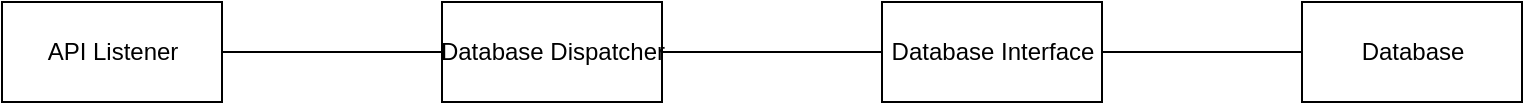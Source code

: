 <mxfile version="16.5.1" type="device"><diagram id="ThIEKINYrKZ8nCDttNzt" name="Architecture"><mxGraphModel dx="1342" dy="905" grid="1" gridSize="10" guides="1" tooltips="1" connect="1" arrows="1" fold="1" page="1" pageScale="1" pageWidth="850" pageHeight="1100" math="0" shadow="0"><root><mxCell id="0"/><mxCell id="1" parent="0"/><mxCell id="z9M9PuyuwdMH7OBKHskv-1" value="API Listener" style="html=1;" vertex="1" parent="1"><mxGeometry x="40" y="160" width="110" height="50" as="geometry"/></mxCell><mxCell id="z9M9PuyuwdMH7OBKHskv-2" value="Database" style="html=1;" vertex="1" parent="1"><mxGeometry x="690" y="160" width="110" height="50" as="geometry"/></mxCell><mxCell id="z9M9PuyuwdMH7OBKHskv-3" value="Database Interface" style="html=1;" vertex="1" parent="1"><mxGeometry x="480" y="160" width="110" height="50" as="geometry"/></mxCell><mxCell id="z9M9PuyuwdMH7OBKHskv-4" value="Database Dispatcher" style="html=1;" vertex="1" parent="1"><mxGeometry x="260" y="160" width="110" height="50" as="geometry"/></mxCell><mxCell id="z9M9PuyuwdMH7OBKHskv-5" value="" style="endArrow=none;html=1;rounded=0;" edge="1" parent="1" source="z9M9PuyuwdMH7OBKHskv-1" target="z9M9PuyuwdMH7OBKHskv-4"><mxGeometry width="50" height="50" relative="1" as="geometry"><mxPoint x="400" y="490" as="sourcePoint"/><mxPoint x="450" y="440" as="targetPoint"/></mxGeometry></mxCell><mxCell id="z9M9PuyuwdMH7OBKHskv-6" value="" style="endArrow=none;html=1;rounded=0;" edge="1" parent="1" source="z9M9PuyuwdMH7OBKHskv-4" target="z9M9PuyuwdMH7OBKHskv-3"><mxGeometry width="50" height="50" relative="1" as="geometry"><mxPoint x="160" y="195" as="sourcePoint"/><mxPoint x="290" y="195" as="targetPoint"/></mxGeometry></mxCell><mxCell id="z9M9PuyuwdMH7OBKHskv-7" value="" style="endArrow=none;html=1;rounded=0;" edge="1" parent="1" source="z9M9PuyuwdMH7OBKHskv-3" target="z9M9PuyuwdMH7OBKHskv-2"><mxGeometry width="50" height="50" relative="1" as="geometry"><mxPoint x="170" y="205" as="sourcePoint"/><mxPoint x="300" y="205" as="targetPoint"/></mxGeometry></mxCell></root></mxGraphModel></diagram></mxfile>